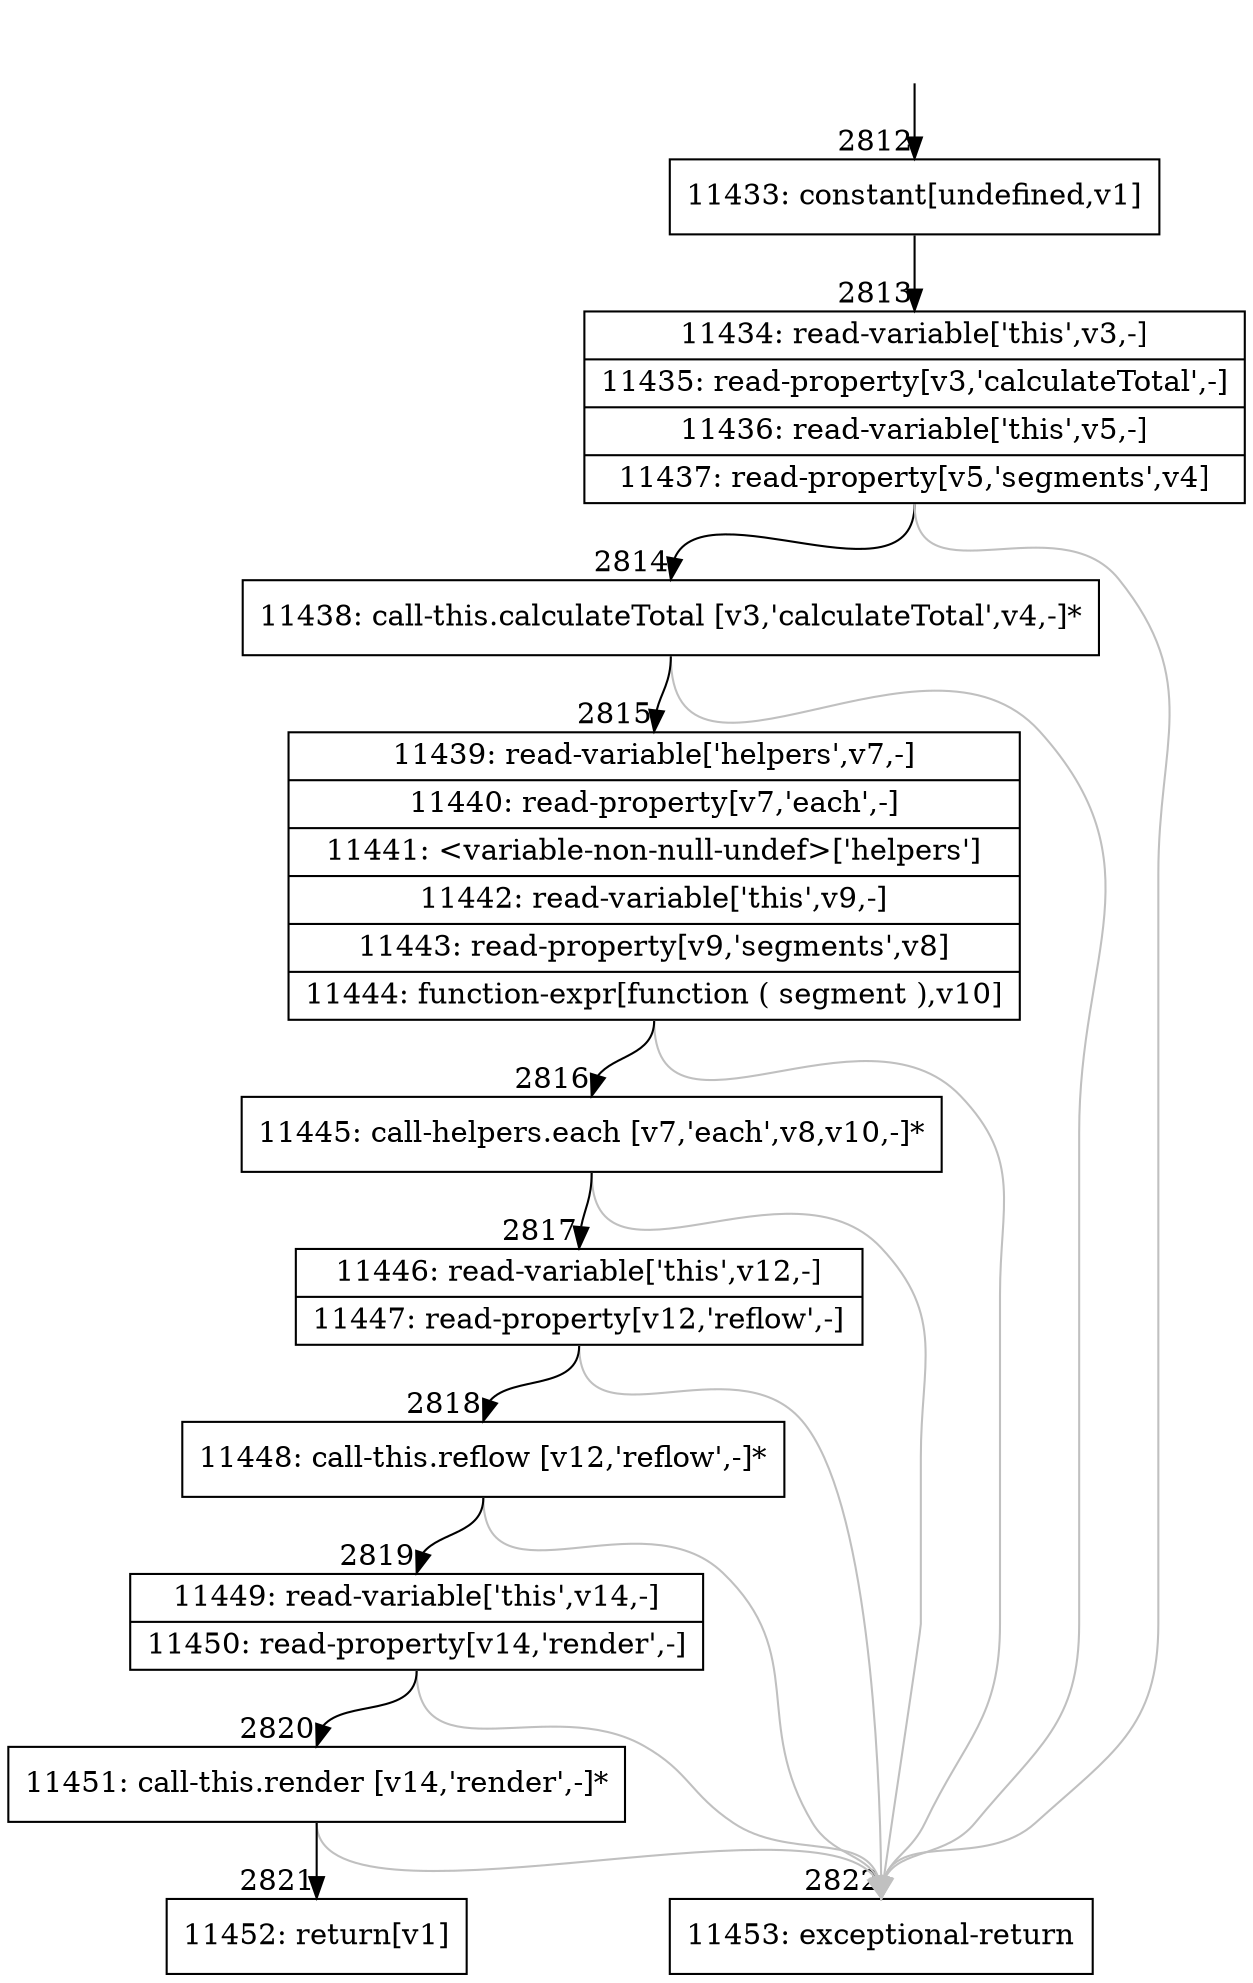 digraph {
rankdir="TD"
BB_entry265[shape=none,label=""];
BB_entry265 -> BB2812 [tailport=s, headport=n, headlabel="    2812"]
BB2812 [shape=record label="{11433: constant[undefined,v1]}" ] 
BB2812 -> BB2813 [tailport=s, headport=n, headlabel="      2813"]
BB2813 [shape=record label="{11434: read-variable['this',v3,-]|11435: read-property[v3,'calculateTotal',-]|11436: read-variable['this',v5,-]|11437: read-property[v5,'segments',v4]}" ] 
BB2813 -> BB2814 [tailport=s, headport=n, headlabel="      2814"]
BB2813 -> BB2822 [tailport=s, headport=n, color=gray, headlabel="      2822"]
BB2814 [shape=record label="{11438: call-this.calculateTotal [v3,'calculateTotal',v4,-]*}" ] 
BB2814 -> BB2815 [tailport=s, headport=n, headlabel="      2815"]
BB2814 -> BB2822 [tailport=s, headport=n, color=gray]
BB2815 [shape=record label="{11439: read-variable['helpers',v7,-]|11440: read-property[v7,'each',-]|11441: \<variable-non-null-undef\>['helpers']|11442: read-variable['this',v9,-]|11443: read-property[v9,'segments',v8]|11444: function-expr[function ( segment ),v10]}" ] 
BB2815 -> BB2816 [tailport=s, headport=n, headlabel="      2816"]
BB2815 -> BB2822 [tailport=s, headport=n, color=gray]
BB2816 [shape=record label="{11445: call-helpers.each [v7,'each',v8,v10,-]*}" ] 
BB2816 -> BB2817 [tailport=s, headport=n, headlabel="      2817"]
BB2816 -> BB2822 [tailport=s, headport=n, color=gray]
BB2817 [shape=record label="{11446: read-variable['this',v12,-]|11447: read-property[v12,'reflow',-]}" ] 
BB2817 -> BB2818 [tailport=s, headport=n, headlabel="      2818"]
BB2817 -> BB2822 [tailport=s, headport=n, color=gray]
BB2818 [shape=record label="{11448: call-this.reflow [v12,'reflow',-]*}" ] 
BB2818 -> BB2819 [tailport=s, headport=n, headlabel="      2819"]
BB2818 -> BB2822 [tailport=s, headport=n, color=gray]
BB2819 [shape=record label="{11449: read-variable['this',v14,-]|11450: read-property[v14,'render',-]}" ] 
BB2819 -> BB2820 [tailport=s, headport=n, headlabel="      2820"]
BB2819 -> BB2822 [tailport=s, headport=n, color=gray]
BB2820 [shape=record label="{11451: call-this.render [v14,'render',-]*}" ] 
BB2820 -> BB2821 [tailport=s, headport=n, headlabel="      2821"]
BB2820 -> BB2822 [tailport=s, headport=n, color=gray]
BB2821 [shape=record label="{11452: return[v1]}" ] 
BB2822 [shape=record label="{11453: exceptional-return}" ] 
//#$~ 3084
}
